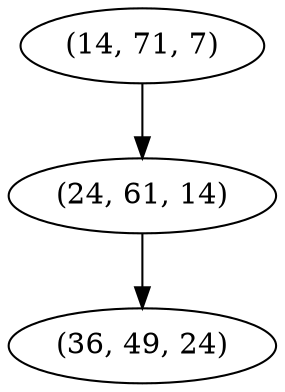 digraph tree {
    "(14, 71, 7)";
    "(24, 61, 14)";
    "(36, 49, 24)";
    "(14, 71, 7)" -> "(24, 61, 14)";
    "(24, 61, 14)" -> "(36, 49, 24)";
}
